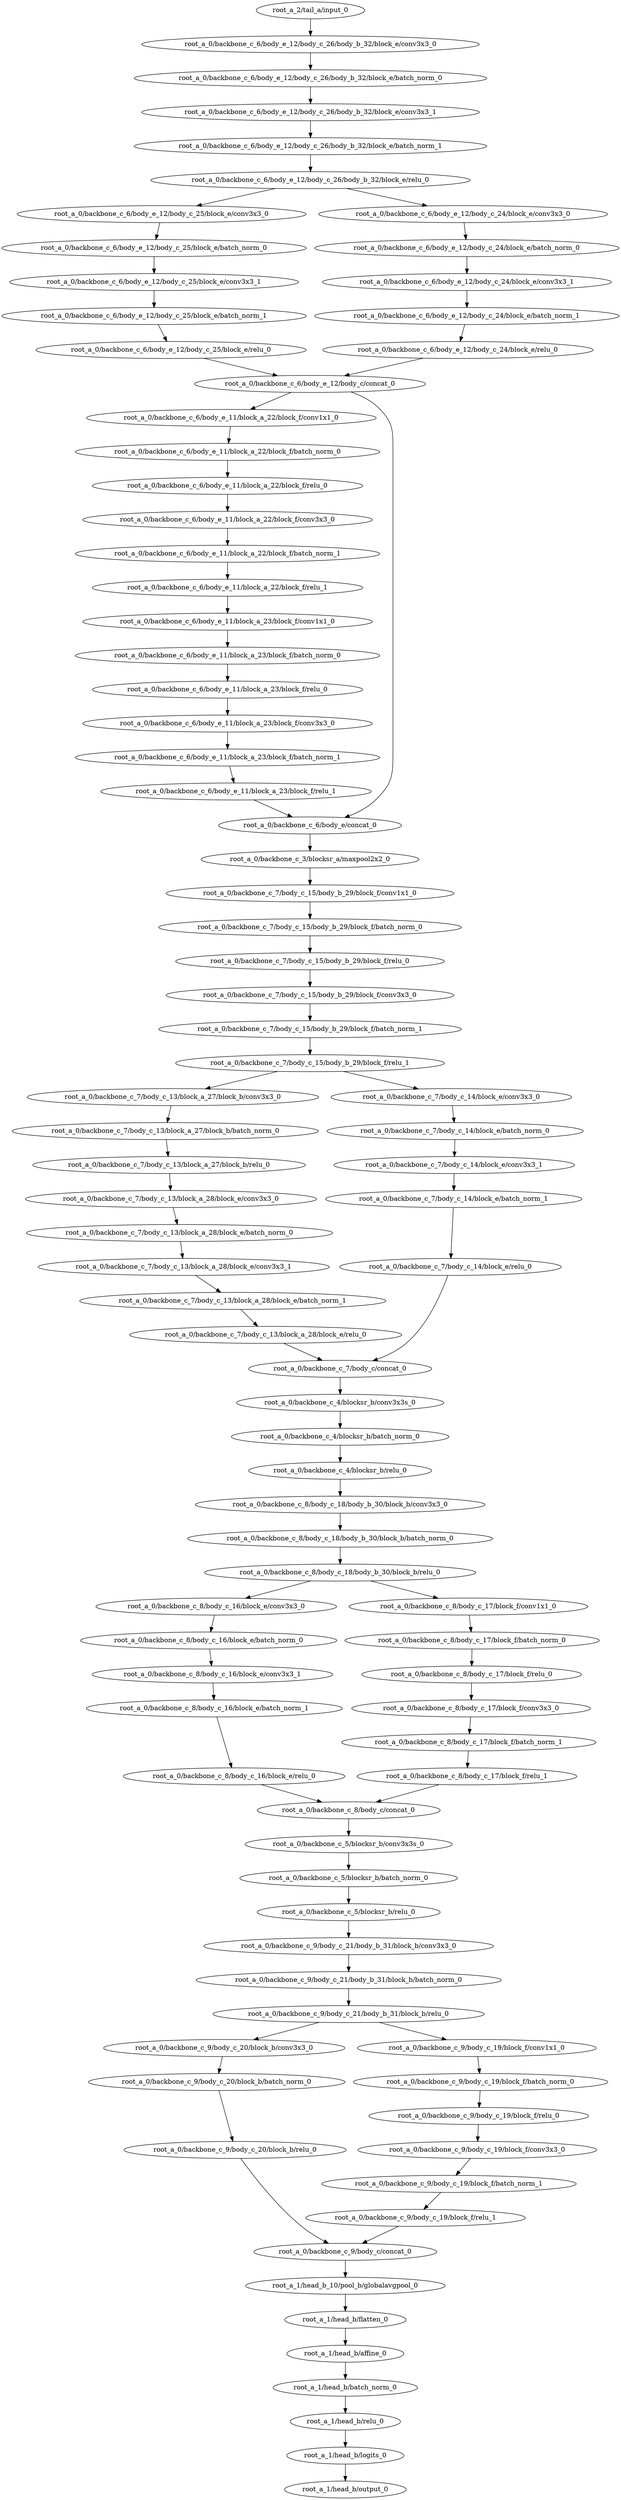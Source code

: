digraph root_a {
	"root_a_2/tail_a/input_0"
	"root_a_0/backbone_c_6/body_e_12/body_c_26/body_b_32/block_e/conv3x3_0"
	"root_a_0/backbone_c_6/body_e_12/body_c_26/body_b_32/block_e/batch_norm_0"
	"root_a_0/backbone_c_6/body_e_12/body_c_26/body_b_32/block_e/conv3x3_1"
	"root_a_0/backbone_c_6/body_e_12/body_c_26/body_b_32/block_e/batch_norm_1"
	"root_a_0/backbone_c_6/body_e_12/body_c_26/body_b_32/block_e/relu_0"
	"root_a_0/backbone_c_6/body_e_12/body_c_25/block_e/conv3x3_0"
	"root_a_0/backbone_c_6/body_e_12/body_c_25/block_e/batch_norm_0"
	"root_a_0/backbone_c_6/body_e_12/body_c_25/block_e/conv3x3_1"
	"root_a_0/backbone_c_6/body_e_12/body_c_25/block_e/batch_norm_1"
	"root_a_0/backbone_c_6/body_e_12/body_c_25/block_e/relu_0"
	"root_a_0/backbone_c_6/body_e_12/body_c_24/block_e/conv3x3_0"
	"root_a_0/backbone_c_6/body_e_12/body_c_24/block_e/batch_norm_0"
	"root_a_0/backbone_c_6/body_e_12/body_c_24/block_e/conv3x3_1"
	"root_a_0/backbone_c_6/body_e_12/body_c_24/block_e/batch_norm_1"
	"root_a_0/backbone_c_6/body_e_12/body_c_24/block_e/relu_0"
	"root_a_0/backbone_c_6/body_e_12/body_c/concat_0"
	"root_a_0/backbone_c_6/body_e_11/block_a_22/block_f/conv1x1_0"
	"root_a_0/backbone_c_6/body_e_11/block_a_22/block_f/batch_norm_0"
	"root_a_0/backbone_c_6/body_e_11/block_a_22/block_f/relu_0"
	"root_a_0/backbone_c_6/body_e_11/block_a_22/block_f/conv3x3_0"
	"root_a_0/backbone_c_6/body_e_11/block_a_22/block_f/batch_norm_1"
	"root_a_0/backbone_c_6/body_e_11/block_a_22/block_f/relu_1"
	"root_a_0/backbone_c_6/body_e_11/block_a_23/block_f/conv1x1_0"
	"root_a_0/backbone_c_6/body_e_11/block_a_23/block_f/batch_norm_0"
	"root_a_0/backbone_c_6/body_e_11/block_a_23/block_f/relu_0"
	"root_a_0/backbone_c_6/body_e_11/block_a_23/block_f/conv3x3_0"
	"root_a_0/backbone_c_6/body_e_11/block_a_23/block_f/batch_norm_1"
	"root_a_0/backbone_c_6/body_e_11/block_a_23/block_f/relu_1"
	"root_a_0/backbone_c_6/body_e/concat_0"
	"root_a_0/backbone_c_3/blocksr_a/maxpool2x2_0"
	"root_a_0/backbone_c_7/body_c_15/body_b_29/block_f/conv1x1_0"
	"root_a_0/backbone_c_7/body_c_15/body_b_29/block_f/batch_norm_0"
	"root_a_0/backbone_c_7/body_c_15/body_b_29/block_f/relu_0"
	"root_a_0/backbone_c_7/body_c_15/body_b_29/block_f/conv3x3_0"
	"root_a_0/backbone_c_7/body_c_15/body_b_29/block_f/batch_norm_1"
	"root_a_0/backbone_c_7/body_c_15/body_b_29/block_f/relu_1"
	"root_a_0/backbone_c_7/body_c_13/block_a_27/block_b/conv3x3_0"
	"root_a_0/backbone_c_7/body_c_13/block_a_27/block_b/batch_norm_0"
	"root_a_0/backbone_c_7/body_c_13/block_a_27/block_b/relu_0"
	"root_a_0/backbone_c_7/body_c_13/block_a_28/block_e/conv3x3_0"
	"root_a_0/backbone_c_7/body_c_13/block_a_28/block_e/batch_norm_0"
	"root_a_0/backbone_c_7/body_c_13/block_a_28/block_e/conv3x3_1"
	"root_a_0/backbone_c_7/body_c_13/block_a_28/block_e/batch_norm_1"
	"root_a_0/backbone_c_7/body_c_13/block_a_28/block_e/relu_0"
	"root_a_0/backbone_c_7/body_c_14/block_e/conv3x3_0"
	"root_a_0/backbone_c_7/body_c_14/block_e/batch_norm_0"
	"root_a_0/backbone_c_7/body_c_14/block_e/conv3x3_1"
	"root_a_0/backbone_c_7/body_c_14/block_e/batch_norm_1"
	"root_a_0/backbone_c_7/body_c_14/block_e/relu_0"
	"root_a_0/backbone_c_7/body_c/concat_0"
	"root_a_0/backbone_c_4/blocksr_b/conv3x3s_0"
	"root_a_0/backbone_c_4/blocksr_b/batch_norm_0"
	"root_a_0/backbone_c_4/blocksr_b/relu_0"
	"root_a_0/backbone_c_8/body_c_18/body_b_30/block_b/conv3x3_0"
	"root_a_0/backbone_c_8/body_c_18/body_b_30/block_b/batch_norm_0"
	"root_a_0/backbone_c_8/body_c_18/body_b_30/block_b/relu_0"
	"root_a_0/backbone_c_8/body_c_16/block_e/conv3x3_0"
	"root_a_0/backbone_c_8/body_c_16/block_e/batch_norm_0"
	"root_a_0/backbone_c_8/body_c_16/block_e/conv3x3_1"
	"root_a_0/backbone_c_8/body_c_16/block_e/batch_norm_1"
	"root_a_0/backbone_c_8/body_c_16/block_e/relu_0"
	"root_a_0/backbone_c_8/body_c_17/block_f/conv1x1_0"
	"root_a_0/backbone_c_8/body_c_17/block_f/batch_norm_0"
	"root_a_0/backbone_c_8/body_c_17/block_f/relu_0"
	"root_a_0/backbone_c_8/body_c_17/block_f/conv3x3_0"
	"root_a_0/backbone_c_8/body_c_17/block_f/batch_norm_1"
	"root_a_0/backbone_c_8/body_c_17/block_f/relu_1"
	"root_a_0/backbone_c_8/body_c/concat_0"
	"root_a_0/backbone_c_5/blocksr_b/conv3x3s_0"
	"root_a_0/backbone_c_5/blocksr_b/batch_norm_0"
	"root_a_0/backbone_c_5/blocksr_b/relu_0"
	"root_a_0/backbone_c_9/body_c_21/body_b_31/block_b/conv3x3_0"
	"root_a_0/backbone_c_9/body_c_21/body_b_31/block_b/batch_norm_0"
	"root_a_0/backbone_c_9/body_c_21/body_b_31/block_b/relu_0"
	"root_a_0/backbone_c_9/body_c_20/block_b/conv3x3_0"
	"root_a_0/backbone_c_9/body_c_20/block_b/batch_norm_0"
	"root_a_0/backbone_c_9/body_c_20/block_b/relu_0"
	"root_a_0/backbone_c_9/body_c_19/block_f/conv1x1_0"
	"root_a_0/backbone_c_9/body_c_19/block_f/batch_norm_0"
	"root_a_0/backbone_c_9/body_c_19/block_f/relu_0"
	"root_a_0/backbone_c_9/body_c_19/block_f/conv3x3_0"
	"root_a_0/backbone_c_9/body_c_19/block_f/batch_norm_1"
	"root_a_0/backbone_c_9/body_c_19/block_f/relu_1"
	"root_a_0/backbone_c_9/body_c/concat_0"
	"root_a_1/head_b_10/pool_b/globalavgpool_0"
	"root_a_1/head_b/flatten_0"
	"root_a_1/head_b/affine_0"
	"root_a_1/head_b/batch_norm_0"
	"root_a_1/head_b/relu_0"
	"root_a_1/head_b/logits_0"
	"root_a_1/head_b/output_0"

	"root_a_2/tail_a/input_0" -> "root_a_0/backbone_c_6/body_e_12/body_c_26/body_b_32/block_e/conv3x3_0"
	"root_a_0/backbone_c_6/body_e_12/body_c_26/body_b_32/block_e/conv3x3_0" -> "root_a_0/backbone_c_6/body_e_12/body_c_26/body_b_32/block_e/batch_norm_0"
	"root_a_0/backbone_c_6/body_e_12/body_c_26/body_b_32/block_e/batch_norm_0" -> "root_a_0/backbone_c_6/body_e_12/body_c_26/body_b_32/block_e/conv3x3_1"
	"root_a_0/backbone_c_6/body_e_12/body_c_26/body_b_32/block_e/conv3x3_1" -> "root_a_0/backbone_c_6/body_e_12/body_c_26/body_b_32/block_e/batch_norm_1"
	"root_a_0/backbone_c_6/body_e_12/body_c_26/body_b_32/block_e/batch_norm_1" -> "root_a_0/backbone_c_6/body_e_12/body_c_26/body_b_32/block_e/relu_0"
	"root_a_0/backbone_c_6/body_e_12/body_c_26/body_b_32/block_e/relu_0" -> "root_a_0/backbone_c_6/body_e_12/body_c_25/block_e/conv3x3_0"
	"root_a_0/backbone_c_6/body_e_12/body_c_25/block_e/conv3x3_0" -> "root_a_0/backbone_c_6/body_e_12/body_c_25/block_e/batch_norm_0"
	"root_a_0/backbone_c_6/body_e_12/body_c_25/block_e/batch_norm_0" -> "root_a_0/backbone_c_6/body_e_12/body_c_25/block_e/conv3x3_1"
	"root_a_0/backbone_c_6/body_e_12/body_c_25/block_e/conv3x3_1" -> "root_a_0/backbone_c_6/body_e_12/body_c_25/block_e/batch_norm_1"
	"root_a_0/backbone_c_6/body_e_12/body_c_25/block_e/batch_norm_1" -> "root_a_0/backbone_c_6/body_e_12/body_c_25/block_e/relu_0"
	"root_a_0/backbone_c_6/body_e_12/body_c_26/body_b_32/block_e/relu_0" -> "root_a_0/backbone_c_6/body_e_12/body_c_24/block_e/conv3x3_0"
	"root_a_0/backbone_c_6/body_e_12/body_c_24/block_e/conv3x3_0" -> "root_a_0/backbone_c_6/body_e_12/body_c_24/block_e/batch_norm_0"
	"root_a_0/backbone_c_6/body_e_12/body_c_24/block_e/batch_norm_0" -> "root_a_0/backbone_c_6/body_e_12/body_c_24/block_e/conv3x3_1"
	"root_a_0/backbone_c_6/body_e_12/body_c_24/block_e/conv3x3_1" -> "root_a_0/backbone_c_6/body_e_12/body_c_24/block_e/batch_norm_1"
	"root_a_0/backbone_c_6/body_e_12/body_c_24/block_e/batch_norm_1" -> "root_a_0/backbone_c_6/body_e_12/body_c_24/block_e/relu_0"
	"root_a_0/backbone_c_6/body_e_12/body_c_25/block_e/relu_0" -> "root_a_0/backbone_c_6/body_e_12/body_c/concat_0"
	"root_a_0/backbone_c_6/body_e_12/body_c_24/block_e/relu_0" -> "root_a_0/backbone_c_6/body_e_12/body_c/concat_0"
	"root_a_0/backbone_c_6/body_e_12/body_c/concat_0" -> "root_a_0/backbone_c_6/body_e_11/block_a_22/block_f/conv1x1_0"
	"root_a_0/backbone_c_6/body_e_11/block_a_22/block_f/conv1x1_0" -> "root_a_0/backbone_c_6/body_e_11/block_a_22/block_f/batch_norm_0"
	"root_a_0/backbone_c_6/body_e_11/block_a_22/block_f/batch_norm_0" -> "root_a_0/backbone_c_6/body_e_11/block_a_22/block_f/relu_0"
	"root_a_0/backbone_c_6/body_e_11/block_a_22/block_f/relu_0" -> "root_a_0/backbone_c_6/body_e_11/block_a_22/block_f/conv3x3_0"
	"root_a_0/backbone_c_6/body_e_11/block_a_22/block_f/conv3x3_0" -> "root_a_0/backbone_c_6/body_e_11/block_a_22/block_f/batch_norm_1"
	"root_a_0/backbone_c_6/body_e_11/block_a_22/block_f/batch_norm_1" -> "root_a_0/backbone_c_6/body_e_11/block_a_22/block_f/relu_1"
	"root_a_0/backbone_c_6/body_e_11/block_a_22/block_f/relu_1" -> "root_a_0/backbone_c_6/body_e_11/block_a_23/block_f/conv1x1_0"
	"root_a_0/backbone_c_6/body_e_11/block_a_23/block_f/conv1x1_0" -> "root_a_0/backbone_c_6/body_e_11/block_a_23/block_f/batch_norm_0"
	"root_a_0/backbone_c_6/body_e_11/block_a_23/block_f/batch_norm_0" -> "root_a_0/backbone_c_6/body_e_11/block_a_23/block_f/relu_0"
	"root_a_0/backbone_c_6/body_e_11/block_a_23/block_f/relu_0" -> "root_a_0/backbone_c_6/body_e_11/block_a_23/block_f/conv3x3_0"
	"root_a_0/backbone_c_6/body_e_11/block_a_23/block_f/conv3x3_0" -> "root_a_0/backbone_c_6/body_e_11/block_a_23/block_f/batch_norm_1"
	"root_a_0/backbone_c_6/body_e_11/block_a_23/block_f/batch_norm_1" -> "root_a_0/backbone_c_6/body_e_11/block_a_23/block_f/relu_1"
	"root_a_0/backbone_c_6/body_e_12/body_c/concat_0" -> "root_a_0/backbone_c_6/body_e/concat_0"
	"root_a_0/backbone_c_6/body_e_11/block_a_23/block_f/relu_1" -> "root_a_0/backbone_c_6/body_e/concat_0"
	"root_a_0/backbone_c_6/body_e/concat_0" -> "root_a_0/backbone_c_3/blocksr_a/maxpool2x2_0"
	"root_a_0/backbone_c_3/blocksr_a/maxpool2x2_0" -> "root_a_0/backbone_c_7/body_c_15/body_b_29/block_f/conv1x1_0"
	"root_a_0/backbone_c_7/body_c_15/body_b_29/block_f/conv1x1_0" -> "root_a_0/backbone_c_7/body_c_15/body_b_29/block_f/batch_norm_0"
	"root_a_0/backbone_c_7/body_c_15/body_b_29/block_f/batch_norm_0" -> "root_a_0/backbone_c_7/body_c_15/body_b_29/block_f/relu_0"
	"root_a_0/backbone_c_7/body_c_15/body_b_29/block_f/relu_0" -> "root_a_0/backbone_c_7/body_c_15/body_b_29/block_f/conv3x3_0"
	"root_a_0/backbone_c_7/body_c_15/body_b_29/block_f/conv3x3_0" -> "root_a_0/backbone_c_7/body_c_15/body_b_29/block_f/batch_norm_1"
	"root_a_0/backbone_c_7/body_c_15/body_b_29/block_f/batch_norm_1" -> "root_a_0/backbone_c_7/body_c_15/body_b_29/block_f/relu_1"
	"root_a_0/backbone_c_7/body_c_15/body_b_29/block_f/relu_1" -> "root_a_0/backbone_c_7/body_c_13/block_a_27/block_b/conv3x3_0"
	"root_a_0/backbone_c_7/body_c_13/block_a_27/block_b/conv3x3_0" -> "root_a_0/backbone_c_7/body_c_13/block_a_27/block_b/batch_norm_0"
	"root_a_0/backbone_c_7/body_c_13/block_a_27/block_b/batch_norm_0" -> "root_a_0/backbone_c_7/body_c_13/block_a_27/block_b/relu_0"
	"root_a_0/backbone_c_7/body_c_13/block_a_27/block_b/relu_0" -> "root_a_0/backbone_c_7/body_c_13/block_a_28/block_e/conv3x3_0"
	"root_a_0/backbone_c_7/body_c_13/block_a_28/block_e/conv3x3_0" -> "root_a_0/backbone_c_7/body_c_13/block_a_28/block_e/batch_norm_0"
	"root_a_0/backbone_c_7/body_c_13/block_a_28/block_e/batch_norm_0" -> "root_a_0/backbone_c_7/body_c_13/block_a_28/block_e/conv3x3_1"
	"root_a_0/backbone_c_7/body_c_13/block_a_28/block_e/conv3x3_1" -> "root_a_0/backbone_c_7/body_c_13/block_a_28/block_e/batch_norm_1"
	"root_a_0/backbone_c_7/body_c_13/block_a_28/block_e/batch_norm_1" -> "root_a_0/backbone_c_7/body_c_13/block_a_28/block_e/relu_0"
	"root_a_0/backbone_c_7/body_c_15/body_b_29/block_f/relu_1" -> "root_a_0/backbone_c_7/body_c_14/block_e/conv3x3_0"
	"root_a_0/backbone_c_7/body_c_14/block_e/conv3x3_0" -> "root_a_0/backbone_c_7/body_c_14/block_e/batch_norm_0"
	"root_a_0/backbone_c_7/body_c_14/block_e/batch_norm_0" -> "root_a_0/backbone_c_7/body_c_14/block_e/conv3x3_1"
	"root_a_0/backbone_c_7/body_c_14/block_e/conv3x3_1" -> "root_a_0/backbone_c_7/body_c_14/block_e/batch_norm_1"
	"root_a_0/backbone_c_7/body_c_14/block_e/batch_norm_1" -> "root_a_0/backbone_c_7/body_c_14/block_e/relu_0"
	"root_a_0/backbone_c_7/body_c_13/block_a_28/block_e/relu_0" -> "root_a_0/backbone_c_7/body_c/concat_0"
	"root_a_0/backbone_c_7/body_c_14/block_e/relu_0" -> "root_a_0/backbone_c_7/body_c/concat_0"
	"root_a_0/backbone_c_7/body_c/concat_0" -> "root_a_0/backbone_c_4/blocksr_b/conv3x3s_0"
	"root_a_0/backbone_c_4/blocksr_b/conv3x3s_0" -> "root_a_0/backbone_c_4/blocksr_b/batch_norm_0"
	"root_a_0/backbone_c_4/blocksr_b/batch_norm_0" -> "root_a_0/backbone_c_4/blocksr_b/relu_0"
	"root_a_0/backbone_c_4/blocksr_b/relu_0" -> "root_a_0/backbone_c_8/body_c_18/body_b_30/block_b/conv3x3_0"
	"root_a_0/backbone_c_8/body_c_18/body_b_30/block_b/conv3x3_0" -> "root_a_0/backbone_c_8/body_c_18/body_b_30/block_b/batch_norm_0"
	"root_a_0/backbone_c_8/body_c_18/body_b_30/block_b/batch_norm_0" -> "root_a_0/backbone_c_8/body_c_18/body_b_30/block_b/relu_0"
	"root_a_0/backbone_c_8/body_c_18/body_b_30/block_b/relu_0" -> "root_a_0/backbone_c_8/body_c_16/block_e/conv3x3_0"
	"root_a_0/backbone_c_8/body_c_16/block_e/conv3x3_0" -> "root_a_0/backbone_c_8/body_c_16/block_e/batch_norm_0"
	"root_a_0/backbone_c_8/body_c_16/block_e/batch_norm_0" -> "root_a_0/backbone_c_8/body_c_16/block_e/conv3x3_1"
	"root_a_0/backbone_c_8/body_c_16/block_e/conv3x3_1" -> "root_a_0/backbone_c_8/body_c_16/block_e/batch_norm_1"
	"root_a_0/backbone_c_8/body_c_16/block_e/batch_norm_1" -> "root_a_0/backbone_c_8/body_c_16/block_e/relu_0"
	"root_a_0/backbone_c_8/body_c_18/body_b_30/block_b/relu_0" -> "root_a_0/backbone_c_8/body_c_17/block_f/conv1x1_0"
	"root_a_0/backbone_c_8/body_c_17/block_f/conv1x1_0" -> "root_a_0/backbone_c_8/body_c_17/block_f/batch_norm_0"
	"root_a_0/backbone_c_8/body_c_17/block_f/batch_norm_0" -> "root_a_0/backbone_c_8/body_c_17/block_f/relu_0"
	"root_a_0/backbone_c_8/body_c_17/block_f/relu_0" -> "root_a_0/backbone_c_8/body_c_17/block_f/conv3x3_0"
	"root_a_0/backbone_c_8/body_c_17/block_f/conv3x3_0" -> "root_a_0/backbone_c_8/body_c_17/block_f/batch_norm_1"
	"root_a_0/backbone_c_8/body_c_17/block_f/batch_norm_1" -> "root_a_0/backbone_c_8/body_c_17/block_f/relu_1"
	"root_a_0/backbone_c_8/body_c_16/block_e/relu_0" -> "root_a_0/backbone_c_8/body_c/concat_0"
	"root_a_0/backbone_c_8/body_c_17/block_f/relu_1" -> "root_a_0/backbone_c_8/body_c/concat_0"
	"root_a_0/backbone_c_8/body_c/concat_0" -> "root_a_0/backbone_c_5/blocksr_b/conv3x3s_0"
	"root_a_0/backbone_c_5/blocksr_b/conv3x3s_0" -> "root_a_0/backbone_c_5/blocksr_b/batch_norm_0"
	"root_a_0/backbone_c_5/blocksr_b/batch_norm_0" -> "root_a_0/backbone_c_5/blocksr_b/relu_0"
	"root_a_0/backbone_c_5/blocksr_b/relu_0" -> "root_a_0/backbone_c_9/body_c_21/body_b_31/block_b/conv3x3_0"
	"root_a_0/backbone_c_9/body_c_21/body_b_31/block_b/conv3x3_0" -> "root_a_0/backbone_c_9/body_c_21/body_b_31/block_b/batch_norm_0"
	"root_a_0/backbone_c_9/body_c_21/body_b_31/block_b/batch_norm_0" -> "root_a_0/backbone_c_9/body_c_21/body_b_31/block_b/relu_0"
	"root_a_0/backbone_c_9/body_c_21/body_b_31/block_b/relu_0" -> "root_a_0/backbone_c_9/body_c_20/block_b/conv3x3_0"
	"root_a_0/backbone_c_9/body_c_20/block_b/conv3x3_0" -> "root_a_0/backbone_c_9/body_c_20/block_b/batch_norm_0"
	"root_a_0/backbone_c_9/body_c_20/block_b/batch_norm_0" -> "root_a_0/backbone_c_9/body_c_20/block_b/relu_0"
	"root_a_0/backbone_c_9/body_c_21/body_b_31/block_b/relu_0" -> "root_a_0/backbone_c_9/body_c_19/block_f/conv1x1_0"
	"root_a_0/backbone_c_9/body_c_19/block_f/conv1x1_0" -> "root_a_0/backbone_c_9/body_c_19/block_f/batch_norm_0"
	"root_a_0/backbone_c_9/body_c_19/block_f/batch_norm_0" -> "root_a_0/backbone_c_9/body_c_19/block_f/relu_0"
	"root_a_0/backbone_c_9/body_c_19/block_f/relu_0" -> "root_a_0/backbone_c_9/body_c_19/block_f/conv3x3_0"
	"root_a_0/backbone_c_9/body_c_19/block_f/conv3x3_0" -> "root_a_0/backbone_c_9/body_c_19/block_f/batch_norm_1"
	"root_a_0/backbone_c_9/body_c_19/block_f/batch_norm_1" -> "root_a_0/backbone_c_9/body_c_19/block_f/relu_1"
	"root_a_0/backbone_c_9/body_c_20/block_b/relu_0" -> "root_a_0/backbone_c_9/body_c/concat_0"
	"root_a_0/backbone_c_9/body_c_19/block_f/relu_1" -> "root_a_0/backbone_c_9/body_c/concat_0"
	"root_a_0/backbone_c_9/body_c/concat_0" -> "root_a_1/head_b_10/pool_b/globalavgpool_0"
	"root_a_1/head_b_10/pool_b/globalavgpool_0" -> "root_a_1/head_b/flatten_0"
	"root_a_1/head_b/flatten_0" -> "root_a_1/head_b/affine_0"
	"root_a_1/head_b/affine_0" -> "root_a_1/head_b/batch_norm_0"
	"root_a_1/head_b/batch_norm_0" -> "root_a_1/head_b/relu_0"
	"root_a_1/head_b/relu_0" -> "root_a_1/head_b/logits_0"
	"root_a_1/head_b/logits_0" -> "root_a_1/head_b/output_0"

}